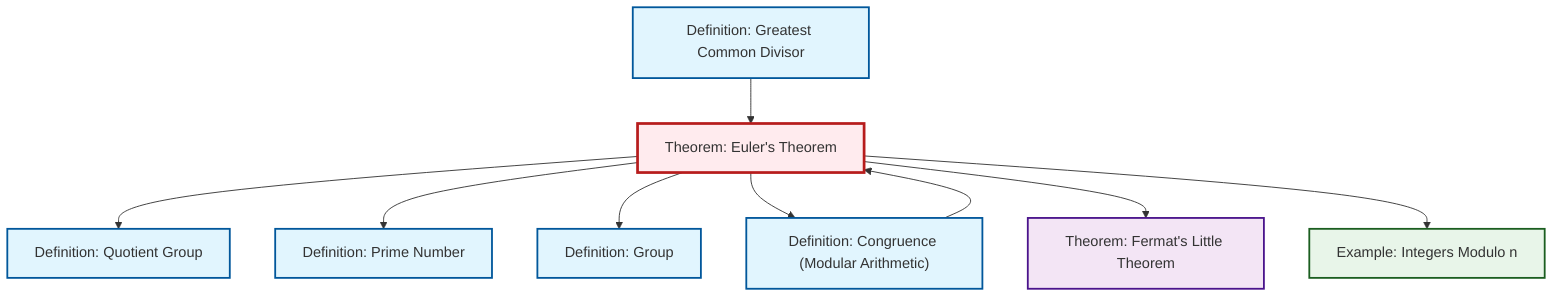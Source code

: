 graph TD
    classDef definition fill:#e1f5fe,stroke:#01579b,stroke-width:2px
    classDef theorem fill:#f3e5f5,stroke:#4a148c,stroke-width:2px
    classDef axiom fill:#fff3e0,stroke:#e65100,stroke-width:2px
    classDef example fill:#e8f5e9,stroke:#1b5e20,stroke-width:2px
    classDef current fill:#ffebee,stroke:#b71c1c,stroke-width:3px
    def-quotient-group["Definition: Quotient Group"]:::definition
    thm-euler["Theorem: Euler's Theorem"]:::theorem
    thm-fermat-little["Theorem: Fermat's Little Theorem"]:::theorem
    def-gcd["Definition: Greatest Common Divisor"]:::definition
    ex-quotient-integers-mod-n["Example: Integers Modulo n"]:::example
    def-prime["Definition: Prime Number"]:::definition
    def-group["Definition: Group"]:::definition
    def-congruence["Definition: Congruence (Modular Arithmetic)"]:::definition
    def-gcd --> thm-euler
    thm-euler --> def-quotient-group
    thm-euler --> def-prime
    thm-euler --> def-group
    thm-euler --> def-congruence
    def-congruence --> thm-euler
    thm-euler --> thm-fermat-little
    thm-euler --> ex-quotient-integers-mod-n
    class thm-euler current